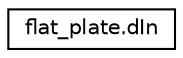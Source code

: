 digraph "Graphical Class Hierarchy"
{
 // LATEX_PDF_SIZE
  edge [fontname="Helvetica",fontsize="10",labelfontname="Helvetica",labelfontsize="10"];
  node [fontname="Helvetica",fontsize="10",shape=record];
  rankdir="LR";
  Node0 [label="flat_plate.dIn",height=0.2,width=0.4,color="black", fillcolor="white", style="filled",URL="$classflat__plate_1_1dIn.html",tooltip=" "];
}
